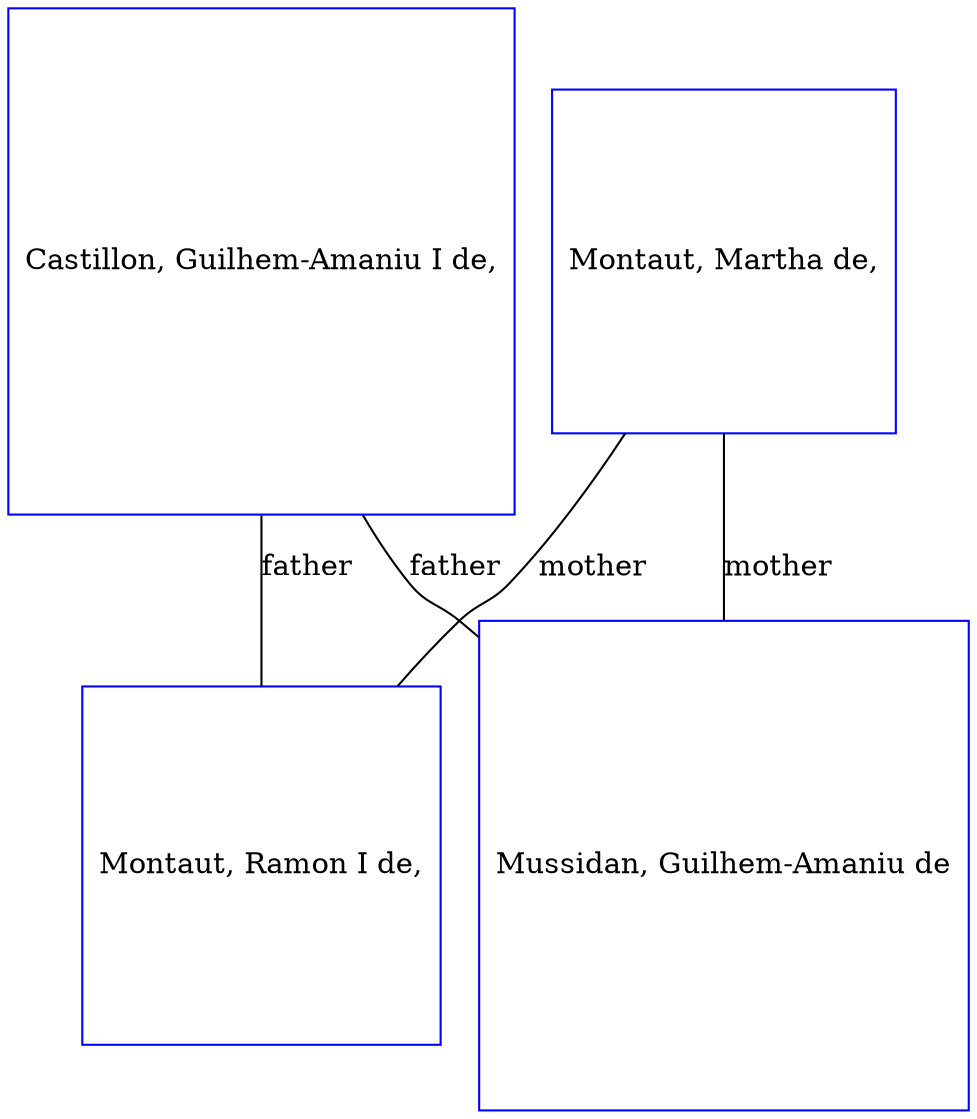 digraph D {
    edge [dir=none];    node [shape=box];    "006905"   [label="Castillon, Guilhem-Amaniu I de,", shape=box, regular=1, color="blue"] ;
"006906"   [label="Montaut, Martha de,", shape=box, regular=1, color="blue"] ;
"006908"   [label="Montaut, Ramon I de,", shape=box, regular=1, color="blue"] ;
"001146"   [label="Mussidan, Guilhem-Amaniu de", shape=box, regular=1, color="blue"] ;
006905->006908 [label="father",arrowsize=0.0]; 
006906->006908 [label="mother",arrowsize=0.0]; 
006905->001146 [label="father",arrowsize=0.0]; 
006906->001146 [label="mother",arrowsize=0.0]; 
}